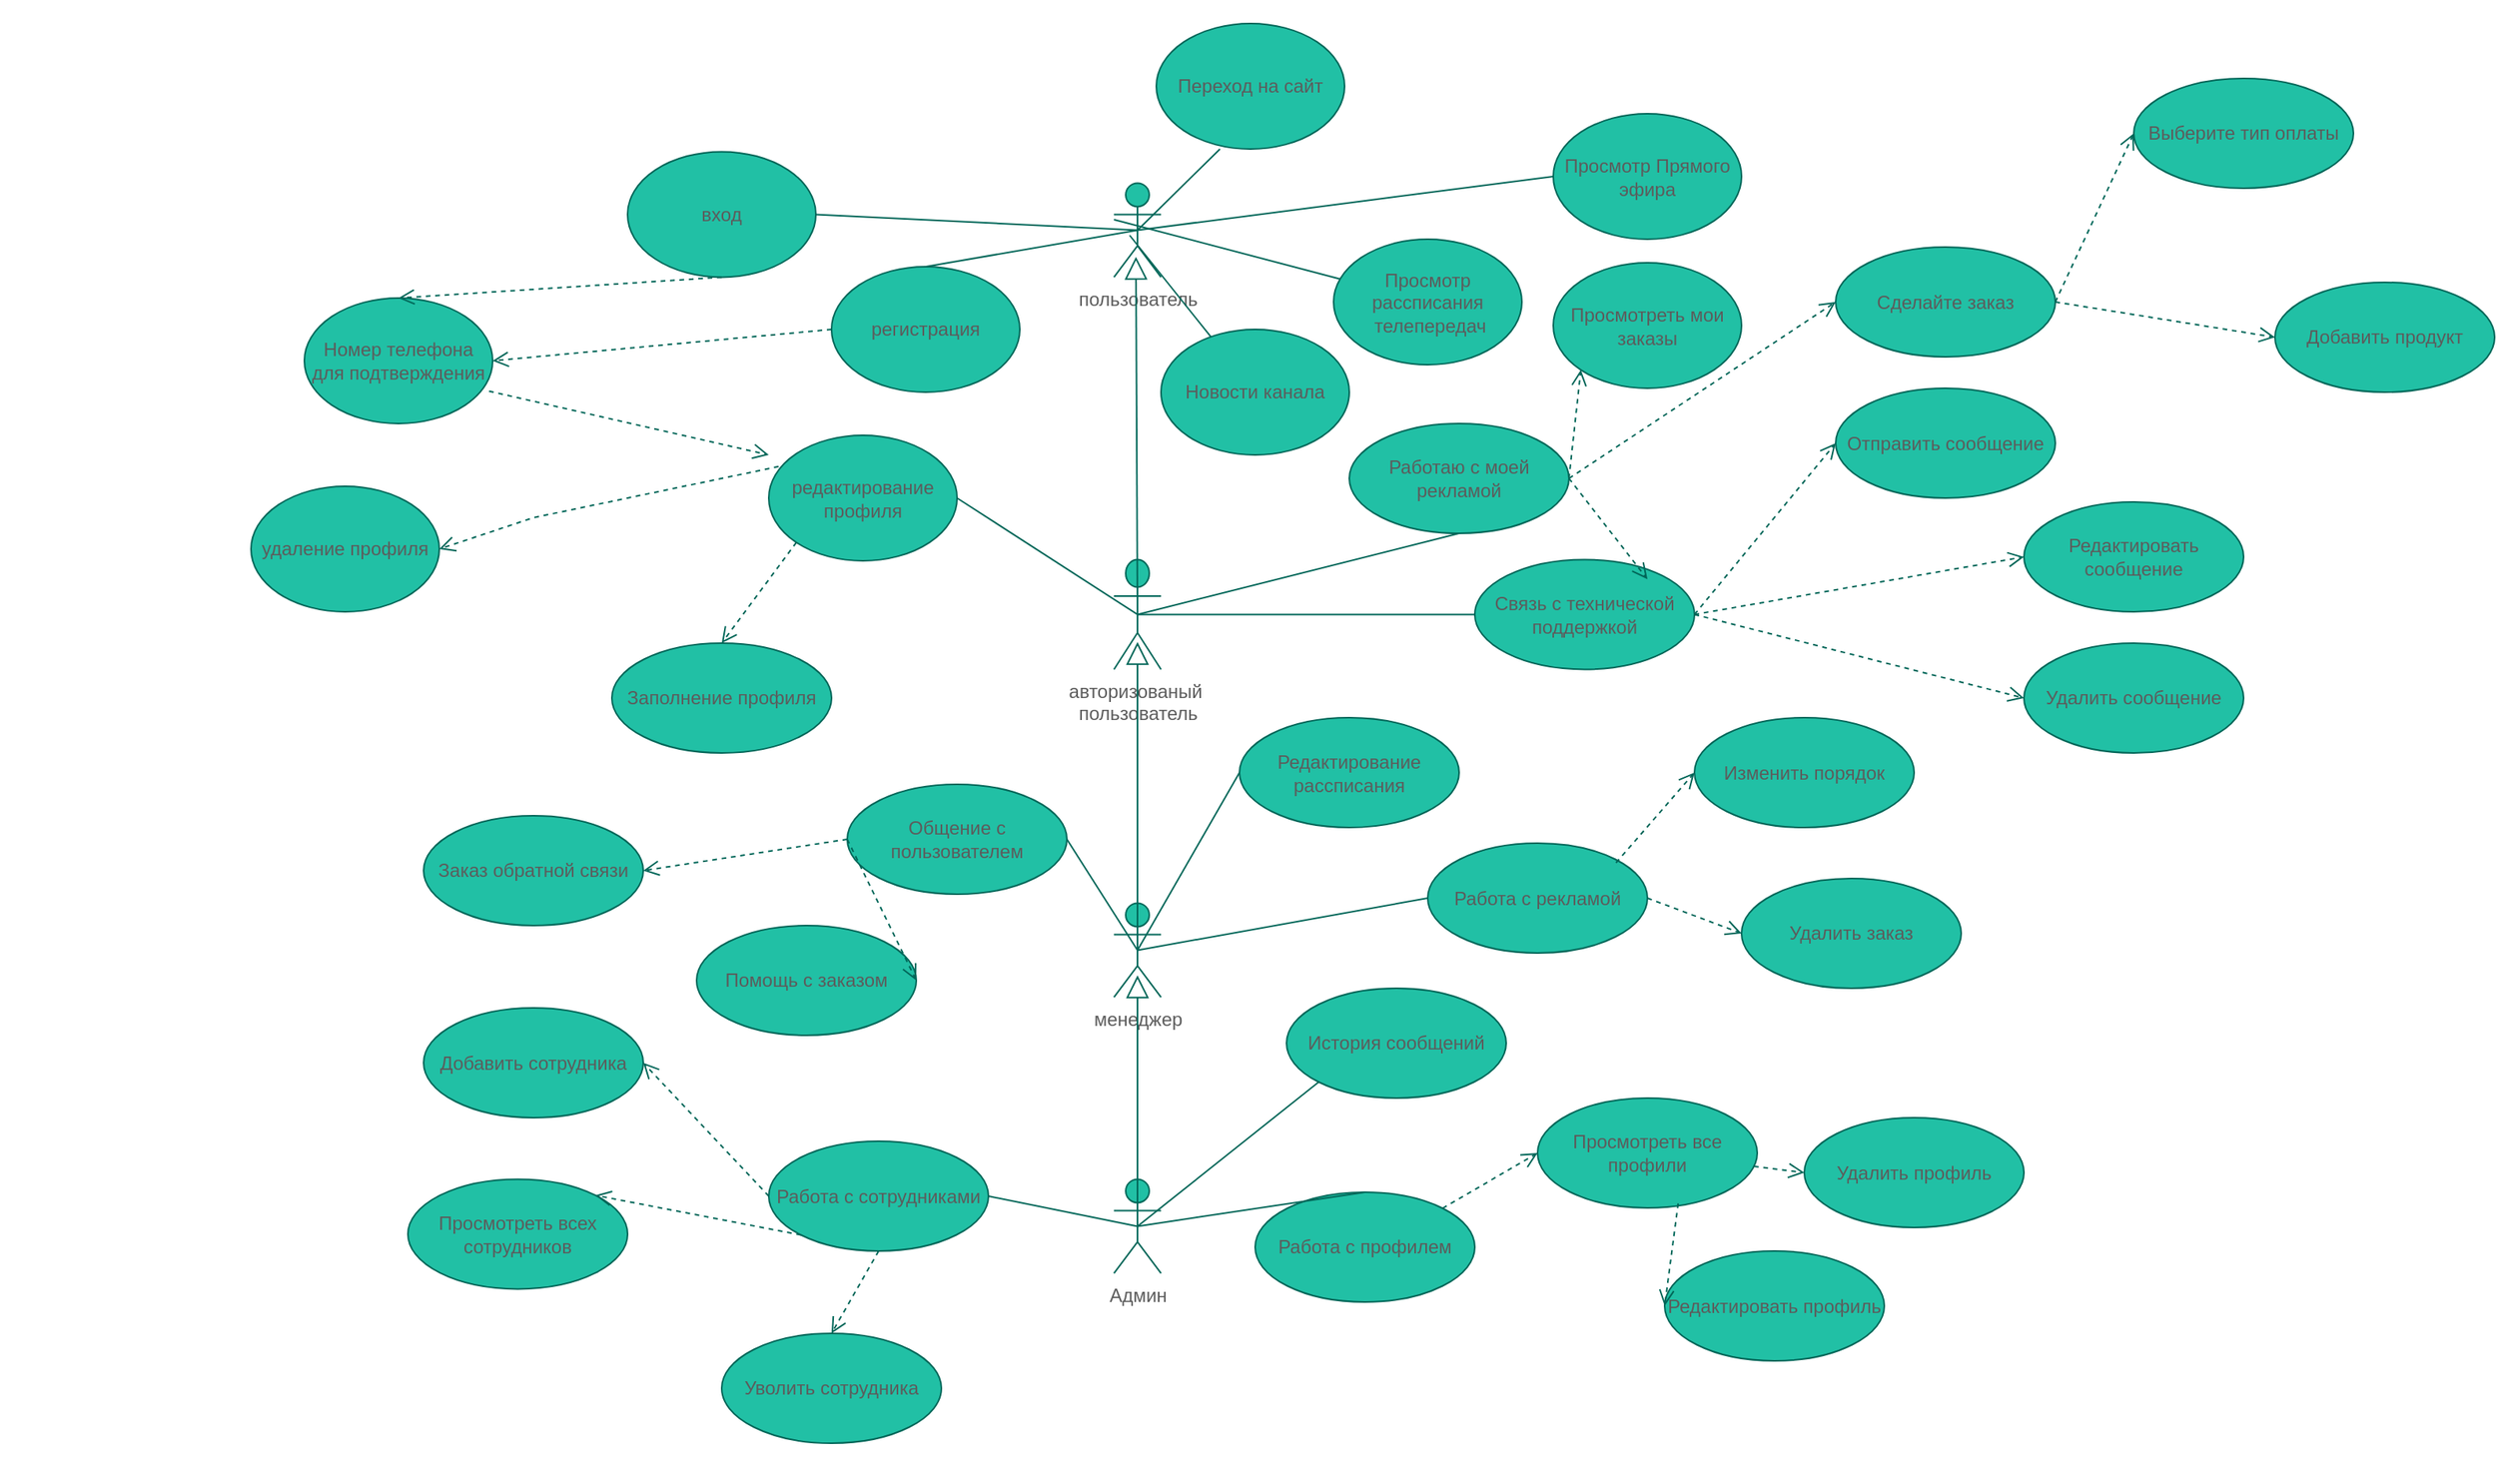 <mxfile version="21.7.5" type="device">
  <diagram name="Страница — 1" id="SKCMALDtpzGlToM-7zmt">
    <mxGraphModel dx="1750" dy="2129" grid="1" gridSize="10" guides="1" tooltips="1" connect="1" arrows="1" fold="1" page="1" pageScale="1" pageWidth="827" pageHeight="1169" math="0" shadow="0">
      <root>
        <mxCell id="0" />
        <mxCell id="1" parent="0" />
        <mxCell id="ZVI3LUTYR06dFy_uMU0m-1" value="" style="group;rounded=0;labelBackgroundColor=none;fontColor=#5C5C5C;" vertex="1" connectable="0" parent="1">
          <mxGeometry x="110" y="-20" width="1500" height="945" as="geometry" />
        </mxCell>
        <mxCell id="GQdHuWOkYM_ToP7brwyJ-9" value="пользователь" style="shape=umlActor;verticalLabelPosition=bottom;verticalAlign=top;html=1;outlineConnect=0;labelBackgroundColor=none;rounded=0;fillColor=#21C0A5;strokeColor=#006658;fontColor=#5C5C5C;" parent="ZVI3LUTYR06dFy_uMU0m-1" vertex="1">
          <mxGeometry x="710" y="116.72" width="30" height="60" as="geometry" />
        </mxCell>
        <mxCell id="GQdHuWOkYM_ToP7brwyJ-15" value="вход" style="ellipse;whiteSpace=wrap;html=1;labelBackgroundColor=none;rounded=0;fillColor=#21C0A5;strokeColor=#006658;fontColor=#5C5C5C;" parent="ZVI3LUTYR06dFy_uMU0m-1" vertex="1">
          <mxGeometry x="400" y="96.72" width="120" height="80" as="geometry" />
        </mxCell>
        <mxCell id="GQdHuWOkYM_ToP7brwyJ-16" value="регистрация" style="ellipse;whiteSpace=wrap;html=1;labelBackgroundColor=none;rounded=0;fillColor=#21C0A5;strokeColor=#006658;fontColor=#5C5C5C;" parent="ZVI3LUTYR06dFy_uMU0m-1" vertex="1">
          <mxGeometry x="530" y="170" width="120" height="80" as="geometry" />
        </mxCell>
        <mxCell id="GQdHuWOkYM_ToP7brwyJ-28" value="Переход на сайт" style="ellipse;whiteSpace=wrap;html=1;labelBackgroundColor=none;rounded=0;fillColor=#21C0A5;strokeColor=#006658;fontColor=#5C5C5C;" parent="ZVI3LUTYR06dFy_uMU0m-1" vertex="1">
          <mxGeometry x="737" y="15" width="120" height="80" as="geometry" />
        </mxCell>
        <mxCell id="GQdHuWOkYM_ToP7brwyJ-35" value="редактирование профиля" style="ellipse;whiteSpace=wrap;html=1;labelBackgroundColor=none;rounded=0;fillColor=#21C0A5;strokeColor=#006658;fontColor=#5C5C5C;" parent="ZVI3LUTYR06dFy_uMU0m-1" vertex="1">
          <mxGeometry x="490" y="277.5" width="120" height="80" as="geometry" />
        </mxCell>
        <mxCell id="GQdHuWOkYM_ToP7brwyJ-37" value="Номер телефона для подтверждения" style="ellipse;whiteSpace=wrap;html=1;labelBackgroundColor=none;rounded=0;fillColor=#21C0A5;strokeColor=#006658;fontColor=#5C5C5C;" parent="ZVI3LUTYR06dFy_uMU0m-1" vertex="1">
          <mxGeometry x="194" y="190" width="120" height="80" as="geometry" />
        </mxCell>
        <mxCell id="GQdHuWOkYM_ToP7brwyJ-42" value="Просмотр Прямого эфира" style="ellipse;whiteSpace=wrap;html=1;labelBackgroundColor=none;rounded=0;fillColor=#21C0A5;strokeColor=#006658;fontColor=#5C5C5C;" parent="ZVI3LUTYR06dFy_uMU0m-1" vertex="1">
          <mxGeometry x="990" y="72.5" width="120" height="80" as="geometry" />
        </mxCell>
        <mxCell id="GQdHuWOkYM_ToP7brwyJ-47" value="авторизованый&amp;nbsp;&lt;br&gt;пользователь" style="shape=umlActor;verticalLabelPosition=bottom;verticalAlign=top;html=1;labelBackgroundColor=none;rounded=0;fillColor=#21C0A5;strokeColor=#006658;fontColor=#5C5C5C;" parent="ZVI3LUTYR06dFy_uMU0m-1" vertex="1">
          <mxGeometry x="710" y="356.72" width="30" height="70" as="geometry" />
        </mxCell>
        <mxCell id="GQdHuWOkYM_ToP7brwyJ-49" value="" style="html=1;verticalAlign=bottom;endArrow=open;dashed=1;endSize=8;curved=0;rounded=0;exitX=0;exitY=0.5;exitDx=0;exitDy=0;entryX=1;entryY=0.5;entryDx=0;entryDy=0;labelBackgroundColor=none;fontColor=default;strokeColor=#006658;" parent="ZVI3LUTYR06dFy_uMU0m-1" source="GQdHuWOkYM_ToP7brwyJ-16" target="GQdHuWOkYM_ToP7brwyJ-37" edge="1">
          <mxGeometry relative="1" as="geometry">
            <mxPoint x="60" y="265" as="sourcePoint" />
            <mxPoint x="20" y="265" as="targetPoint" />
          </mxGeometry>
        </mxCell>
        <mxCell id="GQdHuWOkYM_ToP7brwyJ-51" value="" style="html=1;verticalAlign=bottom;endArrow=open;dashed=1;endSize=8;curved=0;rounded=0;exitX=0.5;exitY=1;exitDx=0;exitDy=0;entryX=0.5;entryY=0;entryDx=0;entryDy=0;labelBackgroundColor=none;fontColor=default;strokeColor=#006658;" parent="ZVI3LUTYR06dFy_uMU0m-1" source="GQdHuWOkYM_ToP7brwyJ-15" target="GQdHuWOkYM_ToP7brwyJ-37" edge="1">
          <mxGeometry relative="1" as="geometry">
            <mxPoint x="140" y="185" as="sourcePoint" />
            <mxPoint x="20" y="175" as="targetPoint" />
          </mxGeometry>
        </mxCell>
        <mxCell id="GQdHuWOkYM_ToP7brwyJ-64" value="Заполнение профиля" style="ellipse;whiteSpace=wrap;html=1;labelBackgroundColor=none;rounded=0;fillColor=#21C0A5;strokeColor=#006658;fontColor=#5C5C5C;" parent="ZVI3LUTYR06dFy_uMU0m-1" vertex="1">
          <mxGeometry x="390" y="410" width="140" height="70" as="geometry" />
        </mxCell>
        <mxCell id="GQdHuWOkYM_ToP7brwyJ-66" value="" style="html=1;verticalAlign=bottom;endArrow=open;dashed=1;endSize=8;curved=0;rounded=0;exitX=0;exitY=1;exitDx=0;exitDy=0;entryX=0.5;entryY=0;entryDx=0;entryDy=0;labelBackgroundColor=none;fontColor=default;strokeColor=#006658;" parent="ZVI3LUTYR06dFy_uMU0m-1" source="GQdHuWOkYM_ToP7brwyJ-35" target="GQdHuWOkYM_ToP7brwyJ-64" edge="1">
          <mxGeometry relative="1" as="geometry">
            <mxPoint x="213.5" y="370" as="sourcePoint" />
            <mxPoint x="82" y="383" as="targetPoint" />
          </mxGeometry>
        </mxCell>
        <mxCell id="GQdHuWOkYM_ToP7brwyJ-70" value="Работаю с моей рекламой" style="ellipse;whiteSpace=wrap;html=1;labelBackgroundColor=none;rounded=0;fillColor=#21C0A5;strokeColor=#006658;fontColor=#5C5C5C;" parent="ZVI3LUTYR06dFy_uMU0m-1" vertex="1">
          <mxGeometry x="860" y="270" width="140" height="70" as="geometry" />
        </mxCell>
        <mxCell id="GQdHuWOkYM_ToP7brwyJ-76" value="Связь с технической поддержкой" style="ellipse;whiteSpace=wrap;html=1;labelBackgroundColor=none;rounded=0;fillColor=#21C0A5;strokeColor=#006658;fontColor=#5C5C5C;" parent="ZVI3LUTYR06dFy_uMU0m-1" vertex="1">
          <mxGeometry x="940" y="356.72" width="140" height="70" as="geometry" />
        </mxCell>
        <mxCell id="GQdHuWOkYM_ToP7brwyJ-81" value="менеджер" style="shape=umlActor;verticalLabelPosition=bottom;verticalAlign=top;html=1;labelBackgroundColor=none;rounded=0;fillColor=#21C0A5;strokeColor=#006658;fontColor=#5C5C5C;" parent="ZVI3LUTYR06dFy_uMU0m-1" vertex="1">
          <mxGeometry x="710" y="575.72" width="30" height="60" as="geometry" />
        </mxCell>
        <mxCell id="GQdHuWOkYM_ToP7brwyJ-83" value="Редактирование рассписания" style="ellipse;whiteSpace=wrap;html=1;labelBackgroundColor=none;rounded=0;fillColor=#21C0A5;strokeColor=#006658;fontColor=#5C5C5C;" parent="ZVI3LUTYR06dFy_uMU0m-1" vertex="1">
          <mxGeometry x="790" y="457.5" width="140" height="70" as="geometry" />
        </mxCell>
        <mxCell id="GQdHuWOkYM_ToP7brwyJ-88" value="Общение с пользователем" style="ellipse;whiteSpace=wrap;html=1;labelBackgroundColor=none;rounded=0;fillColor=#21C0A5;strokeColor=#006658;fontColor=#5C5C5C;" parent="ZVI3LUTYR06dFy_uMU0m-1" vertex="1">
          <mxGeometry x="540" y="500" width="140" height="70" as="geometry" />
        </mxCell>
        <mxCell id="GQdHuWOkYM_ToP7brwyJ-90" value="Заказ обратной связи" style="ellipse;whiteSpace=wrap;html=1;labelBackgroundColor=none;rounded=0;fillColor=#21C0A5;strokeColor=#006658;fontColor=#5C5C5C;" parent="ZVI3LUTYR06dFy_uMU0m-1" vertex="1">
          <mxGeometry x="270" y="520" width="140" height="70" as="geometry" />
        </mxCell>
        <mxCell id="GQdHuWOkYM_ToP7brwyJ-91" value="" style="html=1;verticalAlign=bottom;endArrow=open;dashed=1;endSize=8;curved=0;rounded=0;exitX=0;exitY=0.5;exitDx=0;exitDy=0;entryX=1;entryY=0.5;entryDx=0;entryDy=0;labelBackgroundColor=none;fontColor=default;strokeColor=#006658;" parent="ZVI3LUTYR06dFy_uMU0m-1" source="GQdHuWOkYM_ToP7brwyJ-88" target="GQdHuWOkYM_ToP7brwyJ-90" edge="1">
          <mxGeometry relative="1" as="geometry">
            <mxPoint x="-20" y="570" as="sourcePoint" />
            <mxPoint x="30" y="320" as="targetPoint" />
          </mxGeometry>
        </mxCell>
        <mxCell id="GQdHuWOkYM_ToP7brwyJ-95" value="Админ&lt;br&gt;" style="shape=umlActor;verticalLabelPosition=bottom;verticalAlign=top;html=1;labelBackgroundColor=none;rounded=0;fillColor=#21C0A5;strokeColor=#006658;fontColor=#5C5C5C;" parent="ZVI3LUTYR06dFy_uMU0m-1" vertex="1">
          <mxGeometry x="710" y="751.72" width="30" height="60" as="geometry" />
        </mxCell>
        <mxCell id="GQdHuWOkYM_ToP7brwyJ-97" value="История сообщений" style="ellipse;whiteSpace=wrap;html=1;labelBackgroundColor=none;rounded=0;fillColor=#21C0A5;strokeColor=#006658;fontColor=#5C5C5C;" parent="ZVI3LUTYR06dFy_uMU0m-1" vertex="1">
          <mxGeometry x="820" y="630" width="140" height="70" as="geometry" />
        </mxCell>
        <mxCell id="GQdHuWOkYM_ToP7brwyJ-102" value="Работа с сотрудниками" style="ellipse;whiteSpace=wrap;html=1;labelBackgroundColor=none;rounded=0;fillColor=#21C0A5;strokeColor=#006658;fontColor=#5C5C5C;" parent="ZVI3LUTYR06dFy_uMU0m-1" vertex="1">
          <mxGeometry x="490" y="727.5" width="140" height="70" as="geometry" />
        </mxCell>
        <mxCell id="GQdHuWOkYM_ToP7brwyJ-103" value="Добавить сотрудника" style="ellipse;whiteSpace=wrap;html=1;labelBackgroundColor=none;rounded=0;fillColor=#21C0A5;strokeColor=#006658;fontColor=#5C5C5C;" parent="ZVI3LUTYR06dFy_uMU0m-1" vertex="1">
          <mxGeometry x="270" y="642.5" width="140" height="70" as="geometry" />
        </mxCell>
        <mxCell id="GQdHuWOkYM_ToP7brwyJ-104" value="Уволить сотрудника" style="ellipse;whiteSpace=wrap;html=1;labelBackgroundColor=none;rounded=0;fillColor=#21C0A5;strokeColor=#006658;fontColor=#5C5C5C;" parent="ZVI3LUTYR06dFy_uMU0m-1" vertex="1">
          <mxGeometry x="460" y="850" width="140" height="70" as="geometry" />
        </mxCell>
        <mxCell id="GQdHuWOkYM_ToP7brwyJ-105" value="" style="html=1;verticalAlign=bottom;endArrow=open;dashed=1;endSize=8;curved=0;rounded=0;exitX=0;exitY=0.5;exitDx=0;exitDy=0;entryX=1;entryY=0.5;entryDx=0;entryDy=0;labelBackgroundColor=none;fontColor=default;strokeColor=#006658;" parent="ZVI3LUTYR06dFy_uMU0m-1" source="GQdHuWOkYM_ToP7brwyJ-102" target="GQdHuWOkYM_ToP7brwyJ-103" edge="1">
          <mxGeometry relative="1" as="geometry">
            <mxPoint x="220.0" y="680" as="sourcePoint" />
            <mxPoint x="150" y="630" as="targetPoint" />
          </mxGeometry>
        </mxCell>
        <mxCell id="GQdHuWOkYM_ToP7brwyJ-106" value="" style="html=1;verticalAlign=bottom;endArrow=open;dashed=1;endSize=8;curved=0;rounded=0;exitX=0.5;exitY=1;exitDx=0;exitDy=0;entryX=0.5;entryY=0;entryDx=0;entryDy=0;labelBackgroundColor=none;fontColor=default;strokeColor=#006658;" parent="ZVI3LUTYR06dFy_uMU0m-1" source="GQdHuWOkYM_ToP7brwyJ-102" target="GQdHuWOkYM_ToP7brwyJ-104" edge="1">
          <mxGeometry relative="1" as="geometry">
            <mxPoint x="204" y="599" as="sourcePoint" />
            <mxPoint x="160" y="640" as="targetPoint" />
          </mxGeometry>
        </mxCell>
        <mxCell id="GQdHuWOkYM_ToP7brwyJ-107" value="Просмотреть всех сотрудников" style="ellipse;whiteSpace=wrap;html=1;labelBackgroundColor=none;rounded=0;fillColor=#21C0A5;strokeColor=#006658;fontColor=#5C5C5C;" parent="ZVI3LUTYR06dFy_uMU0m-1" vertex="1">
          <mxGeometry x="260" y="751.72" width="140" height="70" as="geometry" />
        </mxCell>
        <mxCell id="GQdHuWOkYM_ToP7brwyJ-108" value="" style="html=1;verticalAlign=bottom;endArrow=open;dashed=1;endSize=8;curved=0;rounded=0;exitX=0;exitY=1;exitDx=0;exitDy=0;entryX=1;entryY=0;entryDx=0;entryDy=0;labelBackgroundColor=none;fontColor=default;strokeColor=#006658;" parent="ZVI3LUTYR06dFy_uMU0m-1" source="GQdHuWOkYM_ToP7brwyJ-102" target="GQdHuWOkYM_ToP7brwyJ-107" edge="1">
          <mxGeometry x="-0.019" y="-10" relative="1" as="geometry">
            <mxPoint x="214" y="609" as="sourcePoint" />
            <mxPoint x="170" y="650" as="targetPoint" />
            <mxPoint as="offset" />
          </mxGeometry>
        </mxCell>
        <mxCell id="GQdHuWOkYM_ToP7brwyJ-110" value="Работа с рекламой" style="ellipse;whiteSpace=wrap;html=1;labelBackgroundColor=none;rounded=0;fillColor=#21C0A5;strokeColor=#006658;fontColor=#5C5C5C;" parent="ZVI3LUTYR06dFy_uMU0m-1" vertex="1">
          <mxGeometry x="910" y="537.5" width="140" height="70" as="geometry" />
        </mxCell>
        <mxCell id="GQdHuWOkYM_ToP7brwyJ-117" value="Помощь с заказом" style="ellipse;whiteSpace=wrap;html=1;labelBackgroundColor=none;rounded=0;fillColor=#21C0A5;strokeColor=#006658;fontColor=#5C5C5C;" parent="ZVI3LUTYR06dFy_uMU0m-1" vertex="1">
          <mxGeometry x="444" y="590" width="140" height="70" as="geometry" />
        </mxCell>
        <mxCell id="GQdHuWOkYM_ToP7brwyJ-119" value="" style="html=1;verticalAlign=bottom;endArrow=open;dashed=1;endSize=8;curved=0;rounded=0;exitX=0;exitY=0.5;exitDx=0;exitDy=0;entryX=1;entryY=0.5;entryDx=0;entryDy=0;labelBackgroundColor=none;fontColor=default;strokeColor=#006658;" parent="ZVI3LUTYR06dFy_uMU0m-1" source="GQdHuWOkYM_ToP7brwyJ-88" target="GQdHuWOkYM_ToP7brwyJ-117" edge="1">
          <mxGeometry relative="1" as="geometry">
            <mxPoint x="194" y="589" as="sourcePoint" />
            <mxPoint x="160" y="490" as="targetPoint" />
          </mxGeometry>
        </mxCell>
        <mxCell id="V9EetfRAWFubTz8M2Sf6-10" value="удаление профиля" style="ellipse;whiteSpace=wrap;html=1;direction=east;labelBackgroundColor=none;rounded=0;fillColor=#21C0A5;strokeColor=#006658;fontColor=#5C5C5C;" parent="ZVI3LUTYR06dFy_uMU0m-1" vertex="1">
          <mxGeometry x="160" y="310" width="120" height="80" as="geometry" />
        </mxCell>
        <mxCell id="V9EetfRAWFubTz8M2Sf6-14" value="" style="endArrow=none;html=1;rounded=0;exitX=1;exitY=0.5;exitDx=0;exitDy=0;entryX=0.5;entryY=0.5;entryDx=0;entryDy=0;entryPerimeter=0;labelBackgroundColor=none;fontColor=default;strokeColor=#006658;" parent="ZVI3LUTYR06dFy_uMU0m-1" source="GQdHuWOkYM_ToP7brwyJ-35" target="GQdHuWOkYM_ToP7brwyJ-47" edge="1">
          <mxGeometry width="50" height="50" relative="1" as="geometry">
            <mxPoint x="590" y="395" as="sourcePoint" />
            <mxPoint x="400" y="360" as="targetPoint" />
          </mxGeometry>
        </mxCell>
        <mxCell id="V9EetfRAWFubTz8M2Sf6-16" value="Работа с профилем" style="ellipse;whiteSpace=wrap;html=1;labelBackgroundColor=none;rounded=0;fillColor=#21C0A5;strokeColor=#006658;fontColor=#5C5C5C;" parent="ZVI3LUTYR06dFy_uMU0m-1" vertex="1">
          <mxGeometry x="800" y="760" width="140" height="70" as="geometry" />
        </mxCell>
        <mxCell id="V9EetfRAWFubTz8M2Sf6-26" value="" style="endArrow=none;html=1;rounded=0;exitX=1;exitY=0.5;exitDx=0;exitDy=0;entryX=0.5;entryY=0.5;entryDx=0;entryDy=0;entryPerimeter=0;labelBackgroundColor=none;fontColor=default;strokeColor=#006658;" parent="ZVI3LUTYR06dFy_uMU0m-1" source="GQdHuWOkYM_ToP7brwyJ-102" target="GQdHuWOkYM_ToP7brwyJ-95" edge="1">
          <mxGeometry width="50" height="50" relative="1" as="geometry">
            <mxPoint x="570" y="575" as="sourcePoint" />
            <mxPoint x="620" y="525" as="targetPoint" />
          </mxGeometry>
        </mxCell>
        <mxCell id="V9EetfRAWFubTz8M2Sf6-29" value="" style="endArrow=none;html=1;rounded=0;exitX=0.5;exitY=0.5;exitDx=0;exitDy=0;exitPerimeter=0;entryX=1;entryY=0.5;entryDx=0;entryDy=0;labelBackgroundColor=none;fontColor=default;strokeColor=#006658;" parent="ZVI3LUTYR06dFy_uMU0m-1" source="GQdHuWOkYM_ToP7brwyJ-81" target="GQdHuWOkYM_ToP7brwyJ-88" edge="1">
          <mxGeometry width="50" height="50" relative="1" as="geometry">
            <mxPoint x="570" y="515" as="sourcePoint" />
            <mxPoint x="620" y="465" as="targetPoint" />
          </mxGeometry>
        </mxCell>
        <mxCell id="V9EetfRAWFubTz8M2Sf6-35" value="" style="endArrow=block;dashed=0;endFill=0;endSize=12;html=1;rounded=0;exitX=0.5;exitY=0.5;exitDx=0;exitDy=0;exitPerimeter=0;labelBackgroundColor=none;fontColor=default;entryX=0.467;entryY=0.783;entryDx=0;entryDy=0;entryPerimeter=0;strokeColor=#006658;" parent="ZVI3LUTYR06dFy_uMU0m-1" source="GQdHuWOkYM_ToP7brwyJ-47" target="GQdHuWOkYM_ToP7brwyJ-9" edge="1">
          <mxGeometry width="160" relative="1" as="geometry">
            <mxPoint x="1570" y="461.72" as="sourcePoint" />
            <mxPoint x="725" y="181.72" as="targetPoint" />
            <Array as="points" />
          </mxGeometry>
        </mxCell>
        <mxCell id="V9EetfRAWFubTz8M2Sf6-36" value="" style="endArrow=block;dashed=0;endFill=0;endSize=12;html=1;rounded=0;exitX=0.5;exitY=0.5;exitDx=0;exitDy=0;exitPerimeter=0;entryX=0.5;entryY=0.75;entryDx=0;entryDy=0;entryPerimeter=0;labelBackgroundColor=none;fontColor=default;strokeColor=#006658;" parent="ZVI3LUTYR06dFy_uMU0m-1" source="GQdHuWOkYM_ToP7brwyJ-81" target="GQdHuWOkYM_ToP7brwyJ-47" edge="1">
          <mxGeometry width="160" relative="1" as="geometry">
            <mxPoint x="670" y="531.72" as="sourcePoint" />
            <mxPoint x="725" y="411.72" as="targetPoint" />
          </mxGeometry>
        </mxCell>
        <mxCell id="V9EetfRAWFubTz8M2Sf6-37" value="" style="endArrow=block;dashed=0;endFill=0;endSize=12;html=1;rounded=0;exitX=0.5;exitY=0.5;exitDx=0;exitDy=0;exitPerimeter=0;entryX=0.5;entryY=0.767;entryDx=0;entryDy=0;entryPerimeter=0;labelBackgroundColor=none;fontColor=default;strokeColor=#006658;" parent="ZVI3LUTYR06dFy_uMU0m-1" source="GQdHuWOkYM_ToP7brwyJ-95" target="GQdHuWOkYM_ToP7brwyJ-81" edge="1">
          <mxGeometry width="160" relative="1" as="geometry">
            <mxPoint x="670" y="641.72" as="sourcePoint" />
            <mxPoint x="725" y="631.72" as="targetPoint" />
          </mxGeometry>
        </mxCell>
        <mxCell id="TTsXXdfR0gRK0MO65nMC-1" value="" style="endArrow=none;html=1;rounded=0;exitX=0.5;exitY=0.5;exitDx=0;exitDy=0;exitPerimeter=0;entryX=0;entryY=1;entryDx=0;entryDy=0;labelBackgroundColor=none;fontColor=default;strokeColor=#006658;" parent="ZVI3LUTYR06dFy_uMU0m-1" source="GQdHuWOkYM_ToP7brwyJ-9" edge="1">
          <mxGeometry width="50" height="50" relative="1" as="geometry">
            <mxPoint x="910" y="261.72" as="sourcePoint" />
            <mxPoint x="777.574" y="95.004" as="targetPoint" />
          </mxGeometry>
        </mxCell>
        <mxCell id="TTsXXdfR0gRK0MO65nMC-2" value="" style="endArrow=none;html=1;rounded=0;exitX=0.5;exitY=0.5;exitDx=0;exitDy=0;exitPerimeter=0;entryX=0;entryY=0.5;entryDx=0;entryDy=0;labelBackgroundColor=none;fontColor=default;strokeColor=#006658;" parent="ZVI3LUTYR06dFy_uMU0m-1" source="GQdHuWOkYM_ToP7brwyJ-9" target="GQdHuWOkYM_ToP7brwyJ-42" edge="1">
          <mxGeometry width="50" height="50" relative="1" as="geometry">
            <mxPoint x="590" y="235" as="sourcePoint" />
            <mxPoint x="640" y="185" as="targetPoint" />
          </mxGeometry>
        </mxCell>
        <mxCell id="TTsXXdfR0gRK0MO65nMC-3" value="" style="endArrow=none;html=1;rounded=0;exitX=0.5;exitY=0;exitDx=0;exitDy=0;entryX=0.5;entryY=0.5;entryDx=0;entryDy=0;entryPerimeter=0;labelBackgroundColor=none;fontColor=default;strokeColor=#006658;" parent="ZVI3LUTYR06dFy_uMU0m-1" source="GQdHuWOkYM_ToP7brwyJ-16" target="GQdHuWOkYM_ToP7brwyJ-9" edge="1">
          <mxGeometry width="50" height="50" relative="1" as="geometry">
            <mxPoint x="300" y="235" as="sourcePoint" />
            <mxPoint x="350" y="185" as="targetPoint" />
          </mxGeometry>
        </mxCell>
        <mxCell id="TTsXXdfR0gRK0MO65nMC-4" value="" style="endArrow=none;html=1;rounded=0;exitX=1;exitY=0.5;exitDx=0;exitDy=0;entryX=0.5;entryY=0.5;entryDx=0;entryDy=0;entryPerimeter=0;labelBackgroundColor=none;fontColor=default;strokeColor=#006658;" parent="ZVI3LUTYR06dFy_uMU0m-1" source="GQdHuWOkYM_ToP7brwyJ-15" target="GQdHuWOkYM_ToP7brwyJ-9" edge="1">
          <mxGeometry width="50" height="50" relative="1" as="geometry">
            <mxPoint x="300" y="235" as="sourcePoint" />
            <mxPoint x="400" y="125" as="targetPoint" />
          </mxGeometry>
        </mxCell>
        <mxCell id="TTsXXdfR0gRK0MO65nMC-7" value="" style="endArrow=none;html=1;rounded=0;exitX=0;exitY=0.5;exitDx=0;exitDy=0;entryX=0.5;entryY=0.5;entryDx=0;entryDy=0;entryPerimeter=0;labelBackgroundColor=none;fontColor=default;strokeColor=#006658;" parent="ZVI3LUTYR06dFy_uMU0m-1" source="GQdHuWOkYM_ToP7brwyJ-110" target="GQdHuWOkYM_ToP7brwyJ-81" edge="1">
          <mxGeometry width="50" height="50" relative="1" as="geometry">
            <mxPoint x="300" y="635" as="sourcePoint" />
            <mxPoint x="350" y="585" as="targetPoint" />
          </mxGeometry>
        </mxCell>
        <mxCell id="TTsXXdfR0gRK0MO65nMC-8" value="" style="endArrow=none;html=1;rounded=0;exitX=0;exitY=0.5;exitDx=0;exitDy=0;entryX=0.5;entryY=0.5;entryDx=0;entryDy=0;entryPerimeter=0;labelBackgroundColor=none;fontColor=default;strokeColor=#006658;" parent="ZVI3LUTYR06dFy_uMU0m-1" source="GQdHuWOkYM_ToP7brwyJ-83" target="GQdHuWOkYM_ToP7brwyJ-81" edge="1">
          <mxGeometry width="50" height="50" relative="1" as="geometry">
            <mxPoint x="300" y="635" as="sourcePoint" />
            <mxPoint x="350" y="585" as="targetPoint" />
          </mxGeometry>
        </mxCell>
        <mxCell id="TTsXXdfR0gRK0MO65nMC-9" value="" style="endArrow=none;html=1;rounded=0;entryX=0;entryY=1;entryDx=0;entryDy=0;exitX=0.5;exitY=0.5;exitDx=0;exitDy=0;exitPerimeter=0;labelBackgroundColor=none;fontColor=default;strokeColor=#006658;" parent="ZVI3LUTYR06dFy_uMU0m-1" source="GQdHuWOkYM_ToP7brwyJ-95" target="GQdHuWOkYM_ToP7brwyJ-97" edge="1">
          <mxGeometry width="50" height="50" relative="1" as="geometry">
            <mxPoint x="300" y="835" as="sourcePoint" />
            <mxPoint x="350" y="785" as="targetPoint" />
          </mxGeometry>
        </mxCell>
        <mxCell id="TTsXXdfR0gRK0MO65nMC-10" value="" style="endArrow=none;html=1;rounded=0;exitX=0.5;exitY=0.5;exitDx=0;exitDy=0;exitPerimeter=0;entryX=0.5;entryY=0;entryDx=0;entryDy=0;labelBackgroundColor=none;fontColor=default;strokeColor=#006658;" parent="ZVI3LUTYR06dFy_uMU0m-1" source="GQdHuWOkYM_ToP7brwyJ-95" target="V9EetfRAWFubTz8M2Sf6-16" edge="1">
          <mxGeometry width="50" height="50" relative="1" as="geometry">
            <mxPoint x="300" y="835" as="sourcePoint" />
            <mxPoint x="350" y="785" as="targetPoint" />
          </mxGeometry>
        </mxCell>
        <mxCell id="TTsXXdfR0gRK0MO65nMC-12" value="" style="endArrow=none;html=1;rounded=0;entryX=0.5;entryY=1;entryDx=0;entryDy=0;exitX=0.5;exitY=0.5;exitDx=0;exitDy=0;exitPerimeter=0;labelBackgroundColor=none;fontColor=default;strokeColor=#006658;" parent="ZVI3LUTYR06dFy_uMU0m-1" source="GQdHuWOkYM_ToP7brwyJ-47" target="GQdHuWOkYM_ToP7brwyJ-70" edge="1">
          <mxGeometry width="50" height="50" relative="1" as="geometry">
            <mxPoint x="300" y="335" as="sourcePoint" />
            <mxPoint x="350" y="285" as="targetPoint" />
          </mxGeometry>
        </mxCell>
        <mxCell id="TTsXXdfR0gRK0MO65nMC-13" value="" style="endArrow=none;html=1;rounded=0;entryX=0;entryY=0.5;entryDx=0;entryDy=0;exitX=0.5;exitY=0.5;exitDx=0;exitDy=0;exitPerimeter=0;labelBackgroundColor=none;fontColor=default;strokeColor=#006658;" parent="ZVI3LUTYR06dFy_uMU0m-1" source="GQdHuWOkYM_ToP7brwyJ-47" target="GQdHuWOkYM_ToP7brwyJ-76" edge="1">
          <mxGeometry width="50" height="50" relative="1" as="geometry">
            <mxPoint x="300" y="335" as="sourcePoint" />
            <mxPoint x="350" y="285" as="targetPoint" />
          </mxGeometry>
        </mxCell>
        <mxCell id="ZVI3LUTYR06dFy_uMU0m-8" value="" style="html=1;verticalAlign=bottom;endArrow=open;dashed=1;endSize=8;curved=0;rounded=0;labelBackgroundColor=none;fontColor=default;exitX=0.981;exitY=0.742;exitDx=0;exitDy=0;exitPerimeter=0;strokeColor=#006658;" edge="1" parent="ZVI3LUTYR06dFy_uMU0m-1" source="GQdHuWOkYM_ToP7brwyJ-37">
          <mxGeometry relative="1" as="geometry">
            <mxPoint x="200" y="390" as="sourcePoint" />
            <mxPoint x="490" y="290" as="targetPoint" />
            <Array as="points" />
          </mxGeometry>
        </mxCell>
        <mxCell id="ZVI3LUTYR06dFy_uMU0m-10" value="" style="html=1;verticalAlign=bottom;endArrow=open;dashed=1;endSize=8;curved=0;rounded=0;exitX=0.052;exitY=0.249;exitDx=0;exitDy=0;entryX=1;entryY=0.5;entryDx=0;entryDy=0;labelBackgroundColor=none;fontColor=default;exitPerimeter=0;strokeColor=#006658;" edge="1" parent="ZVI3LUTYR06dFy_uMU0m-1" source="GQdHuWOkYM_ToP7brwyJ-35" target="V9EetfRAWFubTz8M2Sf6-10">
          <mxGeometry relative="1" as="geometry">
            <mxPoint x="420" y="227" as="sourcePoint" />
            <mxPoint x="324" y="240" as="targetPoint" />
            <Array as="points">
              <mxPoint x="340" y="330" />
            </Array>
          </mxGeometry>
        </mxCell>
        <mxCell id="ZVI3LUTYR06dFy_uMU0m-11" value="Просмотр рассписания&lt;br&gt;&amp;nbsp;телепередач" style="ellipse;whiteSpace=wrap;html=1;labelBackgroundColor=none;rounded=0;fillColor=#21C0A5;strokeColor=#006658;fontColor=#5C5C5C;" vertex="1" parent="ZVI3LUTYR06dFy_uMU0m-1">
          <mxGeometry x="850" y="152.5" width="120" height="80" as="geometry" />
        </mxCell>
        <mxCell id="GQdHuWOkYM_ToP7brwyJ-75" value="" style="html=1;verticalAlign=bottom;endArrow=open;dashed=1;endSize=8;curved=0;rounded=0;exitX=1;exitY=0.5;exitDx=0;exitDy=0;entryX=0.786;entryY=0.179;entryDx=0;entryDy=0;labelBackgroundColor=none;fontColor=default;entryPerimeter=0;strokeColor=#006658;" parent="ZVI3LUTYR06dFy_uMU0m-1" source="GQdHuWOkYM_ToP7brwyJ-70" target="GQdHuWOkYM_ToP7brwyJ-76" edge="1">
          <mxGeometry x="-0.002" relative="1" as="geometry">
            <mxPoint x="820" y="295" as="sourcePoint" />
            <mxPoint x="1450.0" y="277.5" as="targetPoint" />
            <mxPoint as="offset" />
          </mxGeometry>
        </mxCell>
        <mxCell id="ZVI3LUTYR06dFy_uMU0m-68" value="Новости канала" style="ellipse;whiteSpace=wrap;html=1;labelBackgroundColor=none;rounded=0;fillColor=#21C0A5;strokeColor=#006658;fontColor=#5C5C5C;" vertex="1" parent="ZVI3LUTYR06dFy_uMU0m-1">
          <mxGeometry x="740" y="210" width="120" height="80" as="geometry" />
        </mxCell>
        <mxCell id="V9EetfRAWFubTz8M2Sf6-15" value="Просмотреть все профили" style="ellipse;whiteSpace=wrap;html=1;labelBackgroundColor=none;rounded=0;fillColor=#21C0A5;strokeColor=#006658;fontColor=#5C5C5C;" parent="ZVI3LUTYR06dFy_uMU0m-1" vertex="1">
          <mxGeometry x="980" y="700" width="140" height="70" as="geometry" />
        </mxCell>
        <mxCell id="V9EetfRAWFubTz8M2Sf6-22" value="" style="html=1;verticalAlign=bottom;endArrow=open;dashed=1;endSize=8;curved=0;rounded=0;exitX=1;exitY=0;exitDx=0;exitDy=0;entryX=0;entryY=0.5;entryDx=0;entryDy=0;labelBackgroundColor=none;fontColor=default;strokeColor=#006658;" parent="ZVI3LUTYR06dFy_uMU0m-1" source="V9EetfRAWFubTz8M2Sf6-16" target="V9EetfRAWFubTz8M2Sf6-15" edge="1">
          <mxGeometry relative="1" as="geometry">
            <mxPoint x="629" y="840" as="sourcePoint" />
            <mxPoint x="681" y="890" as="targetPoint" />
          </mxGeometry>
        </mxCell>
        <mxCell id="GQdHuWOkYM_ToP7brwyJ-109" value="Удалить заказ" style="ellipse;whiteSpace=wrap;html=1;labelBackgroundColor=none;rounded=0;fillColor=#21C0A5;strokeColor=#006658;fontColor=#5C5C5C;" parent="ZVI3LUTYR06dFy_uMU0m-1" vertex="1">
          <mxGeometry x="1110" y="560" width="140" height="70" as="geometry" />
        </mxCell>
        <mxCell id="GQdHuWOkYM_ToP7brwyJ-115" value="Изменить порядок" style="ellipse;whiteSpace=wrap;html=1;labelBackgroundColor=none;rounded=0;fillColor=#21C0A5;strokeColor=#006658;fontColor=#5C5C5C;" parent="ZVI3LUTYR06dFy_uMU0m-1" vertex="1">
          <mxGeometry x="1080" y="457.5" width="140" height="70" as="geometry" />
        </mxCell>
        <mxCell id="GQdHuWOkYM_ToP7brwyJ-112" value="" style="html=1;verticalAlign=bottom;endArrow=open;dashed=1;endSize=8;curved=0;rounded=0;entryX=0;entryY=0.5;entryDx=0;entryDy=0;labelBackgroundColor=none;fontColor=default;strokeColor=#006658;exitX=1;exitY=0.5;exitDx=0;exitDy=0;" parent="ZVI3LUTYR06dFy_uMU0m-1" source="GQdHuWOkYM_ToP7brwyJ-110" target="GQdHuWOkYM_ToP7brwyJ-109" edge="1">
          <mxGeometry relative="1" as="geometry">
            <mxPoint x="1200" y="570" as="sourcePoint" />
            <mxPoint x="720" y="645" as="targetPoint" />
          </mxGeometry>
        </mxCell>
        <mxCell id="GQdHuWOkYM_ToP7brwyJ-84" value="Отправить сообщение" style="ellipse;whiteSpace=wrap;html=1;labelBackgroundColor=none;rounded=0;fillColor=#21C0A5;strokeColor=#006658;fontColor=#5C5C5C;" parent="ZVI3LUTYR06dFy_uMU0m-1" vertex="1">
          <mxGeometry x="1170" y="247.5" width="140" height="70" as="geometry" />
        </mxCell>
        <mxCell id="GQdHuWOkYM_ToP7brwyJ-85" value="" style="html=1;verticalAlign=bottom;endArrow=open;dashed=1;endSize=8;curved=0;rounded=0;exitX=1;exitY=0.5;exitDx=0;exitDy=0;entryX=0;entryY=0.5;entryDx=0;entryDy=0;labelBackgroundColor=none;fontColor=default;strokeColor=#006658;" parent="ZVI3LUTYR06dFy_uMU0m-1" source="GQdHuWOkYM_ToP7brwyJ-76" target="GQdHuWOkYM_ToP7brwyJ-84" edge="1">
          <mxGeometry relative="1" as="geometry">
            <mxPoint x="630" y="300" as="sourcePoint" />
            <mxPoint x="670" y="235" as="targetPoint" />
          </mxGeometry>
        </mxCell>
        <mxCell id="GQdHuWOkYM_ToP7brwyJ-124" value="Редактировать сообщение" style="ellipse;whiteSpace=wrap;html=1;labelBackgroundColor=none;rounded=0;fillColor=#21C0A5;strokeColor=#006658;fontColor=#5C5C5C;" parent="ZVI3LUTYR06dFy_uMU0m-1" vertex="1">
          <mxGeometry x="1290" y="320" width="140" height="70" as="geometry" />
        </mxCell>
        <mxCell id="GQdHuWOkYM_ToP7brwyJ-125" value="" style="html=1;verticalAlign=bottom;endArrow=open;dashed=1;endSize=8;curved=0;rounded=0;exitX=1;exitY=0.5;exitDx=0;exitDy=0;entryX=0;entryY=0.5;entryDx=0;entryDy=0;labelBackgroundColor=none;fontColor=default;strokeColor=#006658;" parent="ZVI3LUTYR06dFy_uMU0m-1" source="GQdHuWOkYM_ToP7brwyJ-76" target="GQdHuWOkYM_ToP7brwyJ-124" edge="1">
          <mxGeometry relative="1" as="geometry">
            <mxPoint x="630" y="445" as="sourcePoint" />
            <mxPoint x="960" y="375" as="targetPoint" />
          </mxGeometry>
        </mxCell>
        <mxCell id="GQdHuWOkYM_ToP7brwyJ-20" value="Просмотреть мои заказы" style="ellipse;whiteSpace=wrap;html=1;labelBackgroundColor=none;rounded=0;fillColor=#21C0A5;strokeColor=#006658;fontColor=#5C5C5C;" parent="ZVI3LUTYR06dFy_uMU0m-1" vertex="1">
          <mxGeometry x="990" y="167.5" width="120" height="80" as="geometry" />
        </mxCell>
        <mxCell id="GQdHuWOkYM_ToP7brwyJ-114" value="" style="html=1;verticalAlign=bottom;endArrow=open;dashed=1;endSize=8;curved=0;rounded=0;exitX=1;exitY=0.5;exitDx=0;exitDy=0;entryX=0;entryY=1;entryDx=0;entryDy=0;labelBackgroundColor=none;fontColor=default;strokeColor=#006658;" parent="ZVI3LUTYR06dFy_uMU0m-1" source="GQdHuWOkYM_ToP7brwyJ-70" target="GQdHuWOkYM_ToP7brwyJ-20" edge="1">
          <mxGeometry relative="1" as="geometry">
            <mxPoint x="630" y="300" as="sourcePoint" />
            <mxPoint x="670" y="235" as="targetPoint" />
          </mxGeometry>
        </mxCell>
        <mxCell id="GQdHuWOkYM_ToP7brwyJ-53" value="Сделайте заказ" style="ellipse;whiteSpace=wrap;html=1;labelBackgroundColor=none;rounded=0;fillColor=#21C0A5;strokeColor=#006658;fontColor=#5C5C5C;" parent="ZVI3LUTYR06dFy_uMU0m-1" vertex="1">
          <mxGeometry x="1170" y="157.5" width="140" height="70" as="geometry" />
        </mxCell>
        <mxCell id="GQdHuWOkYM_ToP7brwyJ-71" value="" style="html=1;verticalAlign=bottom;endArrow=open;dashed=1;endSize=8;curved=0;rounded=0;exitX=1;exitY=0.5;exitDx=0;exitDy=0;entryX=0;entryY=0.5;entryDx=0;entryDy=0;labelBackgroundColor=none;fontColor=default;strokeColor=#006658;" parent="ZVI3LUTYR06dFy_uMU0m-1" source="GQdHuWOkYM_ToP7brwyJ-70" target="GQdHuWOkYM_ToP7brwyJ-53" edge="1">
          <mxGeometry relative="1" as="geometry">
            <mxPoint x="780" y="295" as="sourcePoint" />
            <mxPoint x="660" y="290" as="targetPoint" />
          </mxGeometry>
        </mxCell>
        <mxCell id="V9EetfRAWFubTz8M2Sf6-17" value="Удалить профиль" style="ellipse;whiteSpace=wrap;html=1;labelBackgroundColor=none;rounded=0;fillColor=#21C0A5;strokeColor=#006658;fontColor=#5C5C5C;" parent="ZVI3LUTYR06dFy_uMU0m-1" vertex="1">
          <mxGeometry x="1150" y="712.5" width="140" height="70" as="geometry" />
        </mxCell>
        <mxCell id="V9EetfRAWFubTz8M2Sf6-21" value="" style="html=1;verticalAlign=bottom;endArrow=open;dashed=1;endSize=8;curved=0;rounded=0;entryX=0;entryY=0.5;entryDx=0;entryDy=0;labelBackgroundColor=none;fontColor=default;strokeColor=#006658;" parent="ZVI3LUTYR06dFy_uMU0m-1" source="V9EetfRAWFubTz8M2Sf6-15" target="V9EetfRAWFubTz8M2Sf6-17" edge="1">
          <mxGeometry x="0.005" relative="1" as="geometry">
            <mxPoint x="609" y="830" as="sourcePoint" />
            <mxPoint x="661" y="880" as="targetPoint" />
            <mxPoint as="offset" />
          </mxGeometry>
        </mxCell>
        <mxCell id="V9EetfRAWFubTz8M2Sf6-18" value="Редактировать профиль" style="ellipse;whiteSpace=wrap;html=1;labelBackgroundColor=none;rounded=0;fillColor=#21C0A5;strokeColor=#006658;fontColor=#5C5C5C;" parent="ZVI3LUTYR06dFy_uMU0m-1" vertex="1">
          <mxGeometry x="1061" y="797.5" width="140" height="70" as="geometry" />
        </mxCell>
        <mxCell id="V9EetfRAWFubTz8M2Sf6-20" value="" style="html=1;verticalAlign=bottom;endArrow=open;dashed=1;endSize=8;curved=0;rounded=0;exitX=0.64;exitY=0.96;exitDx=0;exitDy=0;entryX=0;entryY=0.5;entryDx=0;entryDy=0;labelBackgroundColor=none;fontColor=default;exitPerimeter=0;strokeColor=#006658;" parent="ZVI3LUTYR06dFy_uMU0m-1" source="V9EetfRAWFubTz8M2Sf6-15" target="V9EetfRAWFubTz8M2Sf6-18" edge="1">
          <mxGeometry relative="1" as="geometry">
            <mxPoint x="274" y="760" as="sourcePoint" />
            <mxPoint x="274" y="830" as="targetPoint" />
          </mxGeometry>
        </mxCell>
        <mxCell id="GQdHuWOkYM_ToP7brwyJ-68" value="Выберите тип оплаты" style="ellipse;whiteSpace=wrap;html=1;labelBackgroundColor=none;rounded=0;fillColor=#21C0A5;strokeColor=#006658;fontColor=#5C5C5C;" parent="ZVI3LUTYR06dFy_uMU0m-1" vertex="1">
          <mxGeometry x="1360" y="50" width="140" height="70" as="geometry" />
        </mxCell>
        <mxCell id="GQdHuWOkYM_ToP7brwyJ-69" value="" style="html=1;verticalAlign=bottom;endArrow=open;dashed=1;endSize=8;curved=0;rounded=0;entryX=0;entryY=0.5;entryDx=0;entryDy=0;exitX=1;exitY=0.5;exitDx=0;exitDy=0;labelBackgroundColor=none;fontColor=default;strokeColor=#006658;" parent="ZVI3LUTYR06dFy_uMU0m-1" source="GQdHuWOkYM_ToP7brwyJ-53" target="GQdHuWOkYM_ToP7brwyJ-68" edge="1">
          <mxGeometry relative="1" as="geometry">
            <mxPoint x="800" y="290" as="sourcePoint" />
            <mxPoint x="870" y="285" as="targetPoint" />
          </mxGeometry>
        </mxCell>
        <mxCell id="GQdHuWOkYM_ToP7brwyJ-56" value="Добавить продукт" style="ellipse;whiteSpace=wrap;html=1;labelBackgroundColor=none;rounded=0;fillColor=#21C0A5;strokeColor=#006658;fontColor=#5C5C5C;" parent="1" vertex="1">
          <mxGeometry x="1560" y="160" width="140" height="70" as="geometry" />
        </mxCell>
        <mxCell id="GQdHuWOkYM_ToP7brwyJ-58" value="" style="html=1;verticalAlign=bottom;endArrow=open;dashed=1;endSize=8;curved=0;rounded=0;exitX=1;exitY=0.5;exitDx=0;exitDy=0;entryX=0;entryY=0.5;entryDx=0;entryDy=0;labelBackgroundColor=none;fontColor=default;strokeColor=#006658;" parent="1" source="GQdHuWOkYM_ToP7brwyJ-53" target="GQdHuWOkYM_ToP7brwyJ-56" edge="1">
          <mxGeometry relative="1" as="geometry">
            <mxPoint x="980" y="265" as="sourcePoint" />
            <mxPoint x="307" y="255" as="targetPoint" />
          </mxGeometry>
        </mxCell>
        <mxCell id="GQdHuWOkYM_ToP7brwyJ-86" value="Удалить сообщение" style="ellipse;whiteSpace=wrap;html=1;labelBackgroundColor=none;rounded=0;fillColor=#21C0A5;strokeColor=#006658;fontColor=#5C5C5C;" parent="1" vertex="1">
          <mxGeometry x="1400" y="390" width="140" height="70" as="geometry" />
        </mxCell>
        <mxCell id="GQdHuWOkYM_ToP7brwyJ-122" value="" style="html=1;verticalAlign=bottom;endArrow=open;dashed=1;endSize=8;curved=0;rounded=0;entryX=0;entryY=0.5;entryDx=0;entryDy=0;labelBackgroundColor=none;fontColor=default;strokeColor=#006658;" parent="1" target="GQdHuWOkYM_ToP7brwyJ-115" edge="1">
          <mxGeometry relative="1" as="geometry">
            <mxPoint x="1140" y="530" as="sourcePoint" />
            <mxPoint x="1380" y="675" as="targetPoint" />
          </mxGeometry>
        </mxCell>
        <mxCell id="GQdHuWOkYM_ToP7brwyJ-87" value="" style="html=1;verticalAlign=bottom;endArrow=open;dashed=1;endSize=8;curved=0;rounded=0;exitX=1;exitY=0.5;exitDx=0;exitDy=0;entryX=0;entryY=0.5;entryDx=0;entryDy=0;labelBackgroundColor=none;fontColor=default;strokeColor=#006658;" parent="1" source="GQdHuWOkYM_ToP7brwyJ-76" target="GQdHuWOkYM_ToP7brwyJ-86" edge="1">
          <mxGeometry x="0.142" y="13" relative="1" as="geometry">
            <mxPoint x="730" y="475" as="sourcePoint" />
            <mxPoint x="770" y="425" as="targetPoint" />
            <mxPoint as="offset" />
          </mxGeometry>
        </mxCell>
        <mxCell id="ZVI3LUTYR06dFy_uMU0m-12" value="" style="endArrow=none;html=1;rounded=0;labelBackgroundColor=none;fontColor=default;strokeColor=#006658;" edge="1" parent="1" target="ZVI3LUTYR06dFy_uMU0m-11">
          <mxGeometry width="50" height="50" relative="1" as="geometry">
            <mxPoint x="820" y="120" as="sourcePoint" />
            <mxPoint x="1090" y="93" as="targetPoint" />
          </mxGeometry>
        </mxCell>
        <mxCell id="ZVI3LUTYR06dFy_uMU0m-69" value="" style="endArrow=none;html=1;rounded=0;labelBackgroundColor=none;fontColor=default;strokeColor=#006658;" edge="1" parent="1" target="ZVI3LUTYR06dFy_uMU0m-68">
          <mxGeometry width="50" height="50" relative="1" as="geometry">
            <mxPoint x="830" y="130" as="sourcePoint" />
            <mxPoint x="964" y="167" as="targetPoint" />
          </mxGeometry>
        </mxCell>
      </root>
    </mxGraphModel>
  </diagram>
</mxfile>
